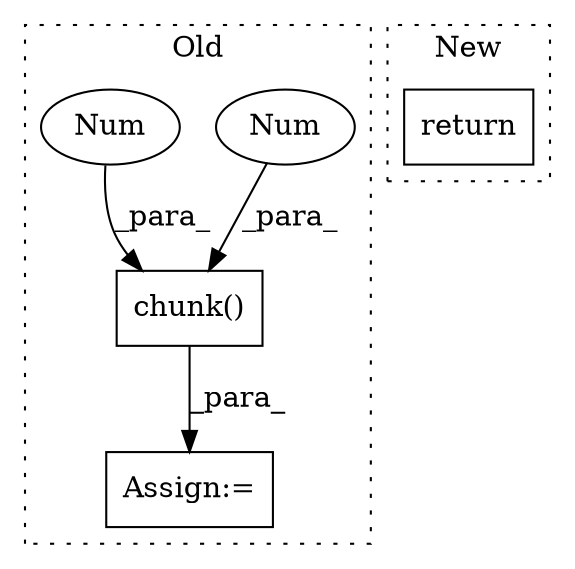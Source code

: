 digraph G {
subgraph cluster0 {
1 [label="chunk()" a="75" s="1303,1319" l="12,1" shape="box"];
3 [label="Num" a="76" s="1318" l="1" shape="ellipse"];
4 [label="Assign:=" a="68" s="1269" l="34" shape="box"];
5 [label="Num" a="76" s="1315" l="1" shape="ellipse"];
label = "Old";
style="dotted";
}
subgraph cluster1 {
2 [label="return" a="93" s="2698" l="7" shape="box"];
label = "New";
style="dotted";
}
1 -> 4 [label="_para_"];
3 -> 1 [label="_para_"];
5 -> 1 [label="_para_"];
}